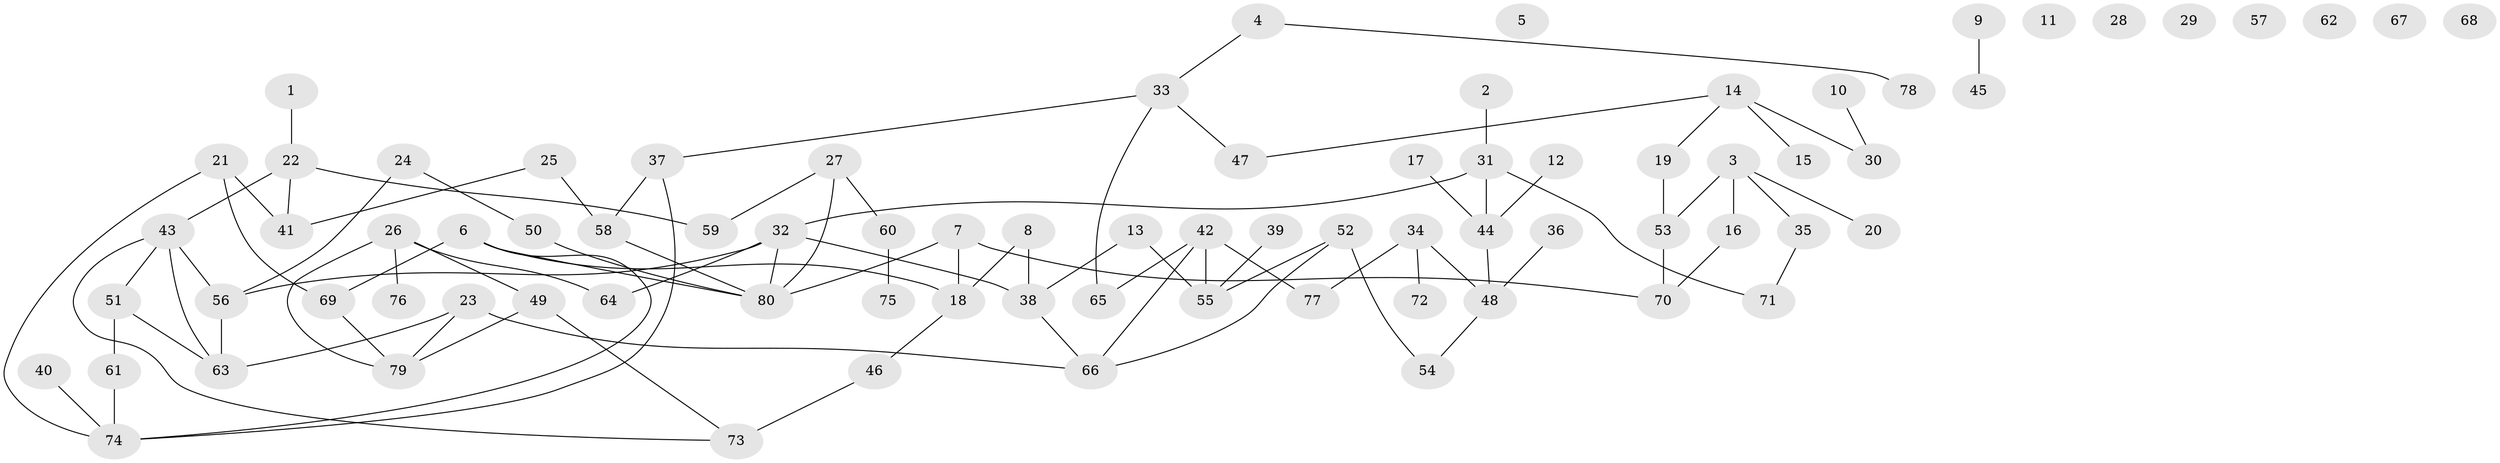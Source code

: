 // coarse degree distribution, {1: 0.21428571428571427, 4: 0.17857142857142858, 0: 0.14285714285714285, 6: 0.05357142857142857, 3: 0.16071428571428573, 2: 0.19642857142857142, 7: 0.017857142857142856, 5: 0.03571428571428571}
// Generated by graph-tools (version 1.1) at 2025/23/03/03/25 07:23:27]
// undirected, 80 vertices, 95 edges
graph export_dot {
graph [start="1"]
  node [color=gray90,style=filled];
  1;
  2;
  3;
  4;
  5;
  6;
  7;
  8;
  9;
  10;
  11;
  12;
  13;
  14;
  15;
  16;
  17;
  18;
  19;
  20;
  21;
  22;
  23;
  24;
  25;
  26;
  27;
  28;
  29;
  30;
  31;
  32;
  33;
  34;
  35;
  36;
  37;
  38;
  39;
  40;
  41;
  42;
  43;
  44;
  45;
  46;
  47;
  48;
  49;
  50;
  51;
  52;
  53;
  54;
  55;
  56;
  57;
  58;
  59;
  60;
  61;
  62;
  63;
  64;
  65;
  66;
  67;
  68;
  69;
  70;
  71;
  72;
  73;
  74;
  75;
  76;
  77;
  78;
  79;
  80;
  1 -- 22;
  2 -- 31;
  3 -- 16;
  3 -- 20;
  3 -- 35;
  3 -- 53;
  4 -- 33;
  4 -- 78;
  6 -- 18;
  6 -- 69;
  6 -- 74;
  6 -- 80;
  7 -- 18;
  7 -- 70;
  7 -- 80;
  8 -- 18;
  8 -- 38;
  9 -- 45;
  10 -- 30;
  12 -- 44;
  13 -- 38;
  13 -- 55;
  14 -- 15;
  14 -- 19;
  14 -- 30;
  14 -- 47;
  16 -- 70;
  17 -- 44;
  18 -- 46;
  19 -- 53;
  21 -- 41;
  21 -- 69;
  21 -- 74;
  22 -- 41;
  22 -- 43;
  22 -- 59;
  23 -- 63;
  23 -- 66;
  23 -- 79;
  24 -- 50;
  24 -- 56;
  25 -- 41;
  25 -- 58;
  26 -- 49;
  26 -- 64;
  26 -- 76;
  26 -- 79;
  27 -- 59;
  27 -- 60;
  27 -- 80;
  31 -- 32;
  31 -- 44;
  31 -- 71;
  32 -- 38;
  32 -- 56;
  32 -- 64;
  32 -- 80;
  33 -- 37;
  33 -- 47;
  33 -- 65;
  34 -- 48;
  34 -- 72;
  34 -- 77;
  35 -- 71;
  36 -- 48;
  37 -- 58;
  37 -- 74;
  38 -- 66;
  39 -- 55;
  40 -- 74;
  42 -- 55;
  42 -- 65;
  42 -- 66;
  42 -- 77;
  43 -- 51;
  43 -- 56;
  43 -- 63;
  43 -- 73;
  44 -- 48;
  46 -- 73;
  48 -- 54;
  49 -- 73;
  49 -- 79;
  50 -- 80;
  51 -- 61;
  51 -- 63;
  52 -- 54;
  52 -- 55;
  52 -- 66;
  53 -- 70;
  56 -- 63;
  58 -- 80;
  60 -- 75;
  61 -- 74;
  69 -- 79;
}
